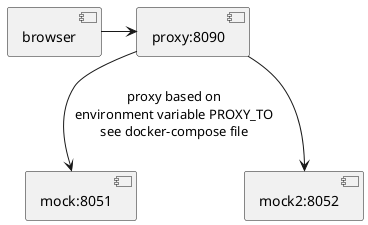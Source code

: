 @startuml
[browser]
[proxy:8090] as proxy
[mock:8051] as mock
[mock2:8052] as mock2

browser -right-> proxy
proxy --> mock : proxy based on\nenvironment variable PROXY_TO\nsee docker-compose file
proxy --> mock2
@enduml